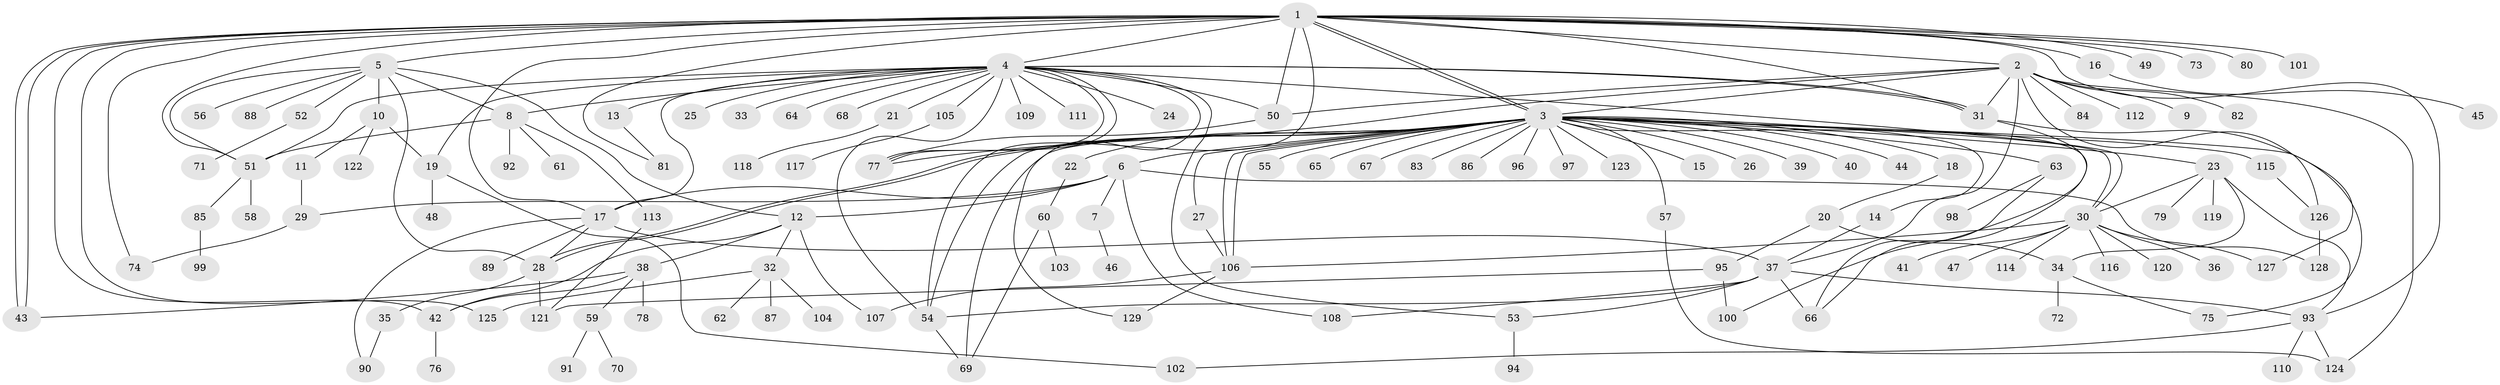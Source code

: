 // coarse degree distribution, {30: 0.015625, 1: 0.796875, 4: 0.0625, 2: 0.046875, 3: 0.03125, 26: 0.015625, 6: 0.015625, 11: 0.015625}
// Generated by graph-tools (version 1.1) at 2025/50/03/04/25 21:50:47]
// undirected, 129 vertices, 189 edges
graph export_dot {
graph [start="1"]
  node [color=gray90,style=filled];
  1;
  2;
  3;
  4;
  5;
  6;
  7;
  8;
  9;
  10;
  11;
  12;
  13;
  14;
  15;
  16;
  17;
  18;
  19;
  20;
  21;
  22;
  23;
  24;
  25;
  26;
  27;
  28;
  29;
  30;
  31;
  32;
  33;
  34;
  35;
  36;
  37;
  38;
  39;
  40;
  41;
  42;
  43;
  44;
  45;
  46;
  47;
  48;
  49;
  50;
  51;
  52;
  53;
  54;
  55;
  56;
  57;
  58;
  59;
  60;
  61;
  62;
  63;
  64;
  65;
  66;
  67;
  68;
  69;
  70;
  71;
  72;
  73;
  74;
  75;
  76;
  77;
  78;
  79;
  80;
  81;
  82;
  83;
  84;
  85;
  86;
  87;
  88;
  89;
  90;
  91;
  92;
  93;
  94;
  95;
  96;
  97;
  98;
  99;
  100;
  101;
  102;
  103;
  104;
  105;
  106;
  107;
  108;
  109;
  110;
  111;
  112;
  113;
  114;
  115;
  116;
  117;
  118;
  119;
  120;
  121;
  122;
  123;
  124;
  125;
  126;
  127;
  128;
  129;
  1 -- 2;
  1 -- 3;
  1 -- 3;
  1 -- 4;
  1 -- 5;
  1 -- 16;
  1 -- 17;
  1 -- 31;
  1 -- 42;
  1 -- 43;
  1 -- 43;
  1 -- 49;
  1 -- 50;
  1 -- 51;
  1 -- 54;
  1 -- 73;
  1 -- 74;
  1 -- 80;
  1 -- 81;
  1 -- 93;
  1 -- 101;
  1 -- 125;
  2 -- 3;
  2 -- 9;
  2 -- 31;
  2 -- 37;
  2 -- 50;
  2 -- 77;
  2 -- 82;
  2 -- 84;
  2 -- 112;
  2 -- 124;
  2 -- 126;
  3 -- 6;
  3 -- 14;
  3 -- 15;
  3 -- 18;
  3 -- 22;
  3 -- 23;
  3 -- 26;
  3 -- 27;
  3 -- 28;
  3 -- 28;
  3 -- 30;
  3 -- 39;
  3 -- 40;
  3 -- 44;
  3 -- 54;
  3 -- 55;
  3 -- 57;
  3 -- 63;
  3 -- 65;
  3 -- 66;
  3 -- 67;
  3 -- 69;
  3 -- 75;
  3 -- 83;
  3 -- 86;
  3 -- 96;
  3 -- 97;
  3 -- 106;
  3 -- 106;
  3 -- 115;
  3 -- 123;
  4 -- 8;
  4 -- 13;
  4 -- 17;
  4 -- 19;
  4 -- 21;
  4 -- 24;
  4 -- 25;
  4 -- 30;
  4 -- 31;
  4 -- 31;
  4 -- 33;
  4 -- 50;
  4 -- 51;
  4 -- 53;
  4 -- 54;
  4 -- 64;
  4 -- 68;
  4 -- 77;
  4 -- 77;
  4 -- 105;
  4 -- 109;
  4 -- 111;
  4 -- 129;
  5 -- 8;
  5 -- 10;
  5 -- 12;
  5 -- 28;
  5 -- 51;
  5 -- 52;
  5 -- 56;
  5 -- 88;
  6 -- 7;
  6 -- 12;
  6 -- 17;
  6 -- 29;
  6 -- 108;
  6 -- 128;
  7 -- 46;
  8 -- 51;
  8 -- 61;
  8 -- 92;
  8 -- 113;
  10 -- 11;
  10 -- 19;
  10 -- 122;
  11 -- 29;
  12 -- 32;
  12 -- 38;
  12 -- 42;
  12 -- 107;
  13 -- 81;
  14 -- 37;
  16 -- 45;
  17 -- 28;
  17 -- 37;
  17 -- 89;
  17 -- 90;
  18 -- 20;
  19 -- 48;
  19 -- 102;
  20 -- 34;
  20 -- 95;
  21 -- 118;
  22 -- 60;
  23 -- 30;
  23 -- 34;
  23 -- 79;
  23 -- 93;
  23 -- 119;
  27 -- 106;
  28 -- 35;
  28 -- 121;
  29 -- 74;
  30 -- 36;
  30 -- 41;
  30 -- 47;
  30 -- 106;
  30 -- 114;
  30 -- 116;
  30 -- 120;
  30 -- 127;
  31 -- 100;
  31 -- 127;
  32 -- 62;
  32 -- 87;
  32 -- 104;
  32 -- 125;
  34 -- 72;
  34 -- 75;
  35 -- 90;
  37 -- 53;
  37 -- 54;
  37 -- 66;
  37 -- 93;
  37 -- 108;
  38 -- 42;
  38 -- 43;
  38 -- 59;
  38 -- 78;
  42 -- 76;
  50 -- 77;
  51 -- 58;
  51 -- 85;
  52 -- 71;
  53 -- 94;
  54 -- 69;
  57 -- 124;
  59 -- 70;
  59 -- 91;
  60 -- 69;
  60 -- 103;
  63 -- 66;
  63 -- 98;
  85 -- 99;
  93 -- 102;
  93 -- 110;
  93 -- 124;
  95 -- 100;
  95 -- 121;
  105 -- 117;
  106 -- 107;
  106 -- 129;
  113 -- 121;
  115 -- 126;
  126 -- 128;
}

